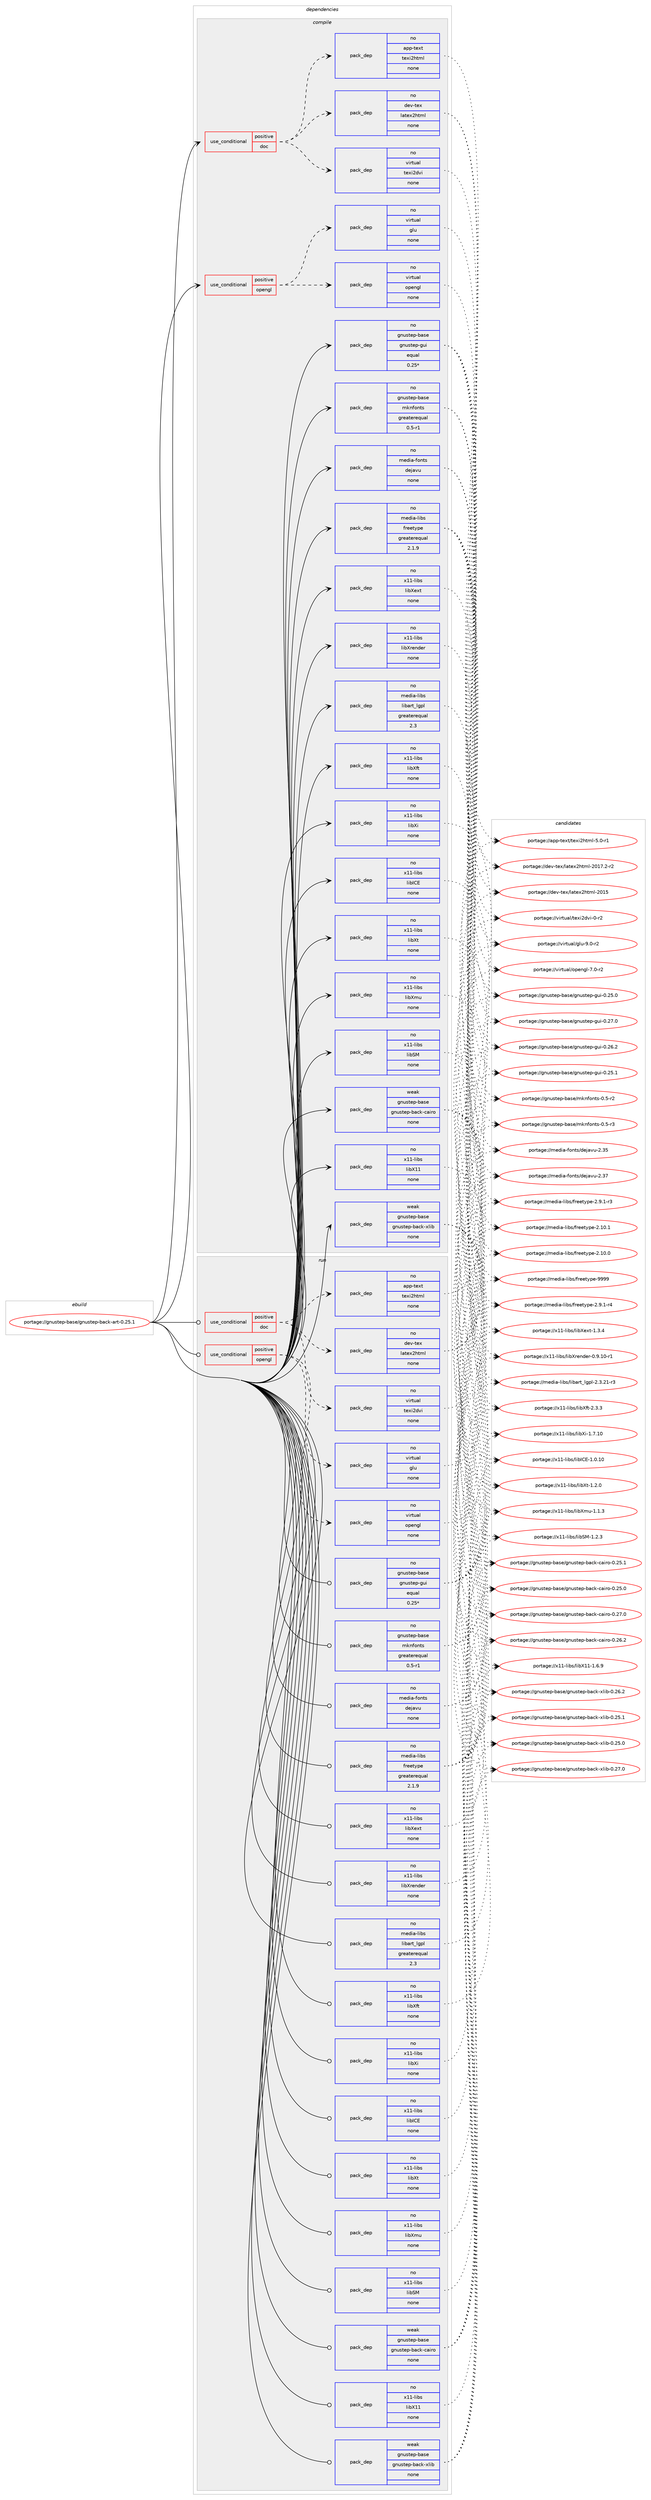 digraph prolog {

# *************
# Graph options
# *************

newrank=true;
concentrate=true;
compound=true;
graph [rankdir=LR,fontname=Helvetica,fontsize=10,ranksep=1.5];#, ranksep=2.5, nodesep=0.2];
edge  [arrowhead=vee];
node  [fontname=Helvetica,fontsize=10];

# **********
# The ebuild
# **********

subgraph cluster_leftcol {
color=gray;
label=<<i>ebuild</i>>;
id [label="portage://gnustep-base/gnustep-back-art-0.25.1", color=red, width=4, href="../gnustep-base/gnustep-back-art-0.25.1.svg"];
}

# ****************
# The dependencies
# ****************

subgraph cluster_midcol {
color=gray;
label=<<i>dependencies</i>>;
subgraph cluster_compile {
fillcolor="#eeeeee";
style=filled;
label=<<i>compile</i>>;
subgraph cond57434 {
dependency272883 [label=<<TABLE BORDER="0" CELLBORDER="1" CELLSPACING="0" CELLPADDING="4"><TR><TD ROWSPAN="3" CELLPADDING="10">use_conditional</TD></TR><TR><TD>positive</TD></TR><TR><TD>doc</TD></TR></TABLE>>, shape=none, color=red];
subgraph pack211158 {
dependency272884 [label=<<TABLE BORDER="0" CELLBORDER="1" CELLSPACING="0" CELLPADDING="4" WIDTH="220"><TR><TD ROWSPAN="6" CELLPADDING="30">pack_dep</TD></TR><TR><TD WIDTH="110">no</TD></TR><TR><TD>virtual</TD></TR><TR><TD>texi2dvi</TD></TR><TR><TD>none</TD></TR><TR><TD></TD></TR></TABLE>>, shape=none, color=blue];
}
dependency272883:e -> dependency272884:w [weight=20,style="dashed",arrowhead="vee"];
subgraph pack211159 {
dependency272885 [label=<<TABLE BORDER="0" CELLBORDER="1" CELLSPACING="0" CELLPADDING="4" WIDTH="220"><TR><TD ROWSPAN="6" CELLPADDING="30">pack_dep</TD></TR><TR><TD WIDTH="110">no</TD></TR><TR><TD>dev-tex</TD></TR><TR><TD>latex2html</TD></TR><TR><TD>none</TD></TR><TR><TD></TD></TR></TABLE>>, shape=none, color=blue];
}
dependency272883:e -> dependency272885:w [weight=20,style="dashed",arrowhead="vee"];
subgraph pack211160 {
dependency272886 [label=<<TABLE BORDER="0" CELLBORDER="1" CELLSPACING="0" CELLPADDING="4" WIDTH="220"><TR><TD ROWSPAN="6" CELLPADDING="30">pack_dep</TD></TR><TR><TD WIDTH="110">no</TD></TR><TR><TD>app-text</TD></TR><TR><TD>texi2html</TD></TR><TR><TD>none</TD></TR><TR><TD></TD></TR></TABLE>>, shape=none, color=blue];
}
dependency272883:e -> dependency272886:w [weight=20,style="dashed",arrowhead="vee"];
}
id:e -> dependency272883:w [weight=20,style="solid",arrowhead="vee"];
subgraph cond57435 {
dependency272887 [label=<<TABLE BORDER="0" CELLBORDER="1" CELLSPACING="0" CELLPADDING="4"><TR><TD ROWSPAN="3" CELLPADDING="10">use_conditional</TD></TR><TR><TD>positive</TD></TR><TR><TD>opengl</TD></TR></TABLE>>, shape=none, color=red];
subgraph pack211161 {
dependency272888 [label=<<TABLE BORDER="0" CELLBORDER="1" CELLSPACING="0" CELLPADDING="4" WIDTH="220"><TR><TD ROWSPAN="6" CELLPADDING="30">pack_dep</TD></TR><TR><TD WIDTH="110">no</TD></TR><TR><TD>virtual</TD></TR><TR><TD>opengl</TD></TR><TR><TD>none</TD></TR><TR><TD></TD></TR></TABLE>>, shape=none, color=blue];
}
dependency272887:e -> dependency272888:w [weight=20,style="dashed",arrowhead="vee"];
subgraph pack211162 {
dependency272889 [label=<<TABLE BORDER="0" CELLBORDER="1" CELLSPACING="0" CELLPADDING="4" WIDTH="220"><TR><TD ROWSPAN="6" CELLPADDING="30">pack_dep</TD></TR><TR><TD WIDTH="110">no</TD></TR><TR><TD>virtual</TD></TR><TR><TD>glu</TD></TR><TR><TD>none</TD></TR><TR><TD></TD></TR></TABLE>>, shape=none, color=blue];
}
dependency272887:e -> dependency272889:w [weight=20,style="dashed",arrowhead="vee"];
}
id:e -> dependency272887:w [weight=20,style="solid",arrowhead="vee"];
subgraph pack211163 {
dependency272890 [label=<<TABLE BORDER="0" CELLBORDER="1" CELLSPACING="0" CELLPADDING="4" WIDTH="220"><TR><TD ROWSPAN="6" CELLPADDING="30">pack_dep</TD></TR><TR><TD WIDTH="110">no</TD></TR><TR><TD>gnustep-base</TD></TR><TR><TD>gnustep-gui</TD></TR><TR><TD>equal</TD></TR><TR><TD>0.25*</TD></TR></TABLE>>, shape=none, color=blue];
}
id:e -> dependency272890:w [weight=20,style="solid",arrowhead="vee"];
subgraph pack211164 {
dependency272891 [label=<<TABLE BORDER="0" CELLBORDER="1" CELLSPACING="0" CELLPADDING="4" WIDTH="220"><TR><TD ROWSPAN="6" CELLPADDING="30">pack_dep</TD></TR><TR><TD WIDTH="110">no</TD></TR><TR><TD>gnustep-base</TD></TR><TR><TD>mknfonts</TD></TR><TR><TD>greaterequal</TD></TR><TR><TD>0.5-r1</TD></TR></TABLE>>, shape=none, color=blue];
}
id:e -> dependency272891:w [weight=20,style="solid",arrowhead="vee"];
subgraph pack211165 {
dependency272892 [label=<<TABLE BORDER="0" CELLBORDER="1" CELLSPACING="0" CELLPADDING="4" WIDTH="220"><TR><TD ROWSPAN="6" CELLPADDING="30">pack_dep</TD></TR><TR><TD WIDTH="110">no</TD></TR><TR><TD>media-fonts</TD></TR><TR><TD>dejavu</TD></TR><TR><TD>none</TD></TR><TR><TD></TD></TR></TABLE>>, shape=none, color=blue];
}
id:e -> dependency272892:w [weight=20,style="solid",arrowhead="vee"];
subgraph pack211166 {
dependency272893 [label=<<TABLE BORDER="0" CELLBORDER="1" CELLSPACING="0" CELLPADDING="4" WIDTH="220"><TR><TD ROWSPAN="6" CELLPADDING="30">pack_dep</TD></TR><TR><TD WIDTH="110">no</TD></TR><TR><TD>media-libs</TD></TR><TR><TD>freetype</TD></TR><TR><TD>greaterequal</TD></TR><TR><TD>2.1.9</TD></TR></TABLE>>, shape=none, color=blue];
}
id:e -> dependency272893:w [weight=20,style="solid",arrowhead="vee"];
subgraph pack211167 {
dependency272894 [label=<<TABLE BORDER="0" CELLBORDER="1" CELLSPACING="0" CELLPADDING="4" WIDTH="220"><TR><TD ROWSPAN="6" CELLPADDING="30">pack_dep</TD></TR><TR><TD WIDTH="110">no</TD></TR><TR><TD>media-libs</TD></TR><TR><TD>libart_lgpl</TD></TR><TR><TD>greaterequal</TD></TR><TR><TD>2.3</TD></TR></TABLE>>, shape=none, color=blue];
}
id:e -> dependency272894:w [weight=20,style="solid",arrowhead="vee"];
subgraph pack211168 {
dependency272895 [label=<<TABLE BORDER="0" CELLBORDER="1" CELLSPACING="0" CELLPADDING="4" WIDTH="220"><TR><TD ROWSPAN="6" CELLPADDING="30">pack_dep</TD></TR><TR><TD WIDTH="110">no</TD></TR><TR><TD>x11-libs</TD></TR><TR><TD>libICE</TD></TR><TR><TD>none</TD></TR><TR><TD></TD></TR></TABLE>>, shape=none, color=blue];
}
id:e -> dependency272895:w [weight=20,style="solid",arrowhead="vee"];
subgraph pack211169 {
dependency272896 [label=<<TABLE BORDER="0" CELLBORDER="1" CELLSPACING="0" CELLPADDING="4" WIDTH="220"><TR><TD ROWSPAN="6" CELLPADDING="30">pack_dep</TD></TR><TR><TD WIDTH="110">no</TD></TR><TR><TD>x11-libs</TD></TR><TR><TD>libSM</TD></TR><TR><TD>none</TD></TR><TR><TD></TD></TR></TABLE>>, shape=none, color=blue];
}
id:e -> dependency272896:w [weight=20,style="solid",arrowhead="vee"];
subgraph pack211170 {
dependency272897 [label=<<TABLE BORDER="0" CELLBORDER="1" CELLSPACING="0" CELLPADDING="4" WIDTH="220"><TR><TD ROWSPAN="6" CELLPADDING="30">pack_dep</TD></TR><TR><TD WIDTH="110">no</TD></TR><TR><TD>x11-libs</TD></TR><TR><TD>libX11</TD></TR><TR><TD>none</TD></TR><TR><TD></TD></TR></TABLE>>, shape=none, color=blue];
}
id:e -> dependency272897:w [weight=20,style="solid",arrowhead="vee"];
subgraph pack211171 {
dependency272898 [label=<<TABLE BORDER="0" CELLBORDER="1" CELLSPACING="0" CELLPADDING="4" WIDTH="220"><TR><TD ROWSPAN="6" CELLPADDING="30">pack_dep</TD></TR><TR><TD WIDTH="110">no</TD></TR><TR><TD>x11-libs</TD></TR><TR><TD>libXext</TD></TR><TR><TD>none</TD></TR><TR><TD></TD></TR></TABLE>>, shape=none, color=blue];
}
id:e -> dependency272898:w [weight=20,style="solid",arrowhead="vee"];
subgraph pack211172 {
dependency272899 [label=<<TABLE BORDER="0" CELLBORDER="1" CELLSPACING="0" CELLPADDING="4" WIDTH="220"><TR><TD ROWSPAN="6" CELLPADDING="30">pack_dep</TD></TR><TR><TD WIDTH="110">no</TD></TR><TR><TD>x11-libs</TD></TR><TR><TD>libXft</TD></TR><TR><TD>none</TD></TR><TR><TD></TD></TR></TABLE>>, shape=none, color=blue];
}
id:e -> dependency272899:w [weight=20,style="solid",arrowhead="vee"];
subgraph pack211173 {
dependency272900 [label=<<TABLE BORDER="0" CELLBORDER="1" CELLSPACING="0" CELLPADDING="4" WIDTH="220"><TR><TD ROWSPAN="6" CELLPADDING="30">pack_dep</TD></TR><TR><TD WIDTH="110">no</TD></TR><TR><TD>x11-libs</TD></TR><TR><TD>libXi</TD></TR><TR><TD>none</TD></TR><TR><TD></TD></TR></TABLE>>, shape=none, color=blue];
}
id:e -> dependency272900:w [weight=20,style="solid",arrowhead="vee"];
subgraph pack211174 {
dependency272901 [label=<<TABLE BORDER="0" CELLBORDER="1" CELLSPACING="0" CELLPADDING="4" WIDTH="220"><TR><TD ROWSPAN="6" CELLPADDING="30">pack_dep</TD></TR><TR><TD WIDTH="110">no</TD></TR><TR><TD>x11-libs</TD></TR><TR><TD>libXmu</TD></TR><TR><TD>none</TD></TR><TR><TD></TD></TR></TABLE>>, shape=none, color=blue];
}
id:e -> dependency272901:w [weight=20,style="solid",arrowhead="vee"];
subgraph pack211175 {
dependency272902 [label=<<TABLE BORDER="0" CELLBORDER="1" CELLSPACING="0" CELLPADDING="4" WIDTH="220"><TR><TD ROWSPAN="6" CELLPADDING="30">pack_dep</TD></TR><TR><TD WIDTH="110">no</TD></TR><TR><TD>x11-libs</TD></TR><TR><TD>libXrender</TD></TR><TR><TD>none</TD></TR><TR><TD></TD></TR></TABLE>>, shape=none, color=blue];
}
id:e -> dependency272902:w [weight=20,style="solid",arrowhead="vee"];
subgraph pack211176 {
dependency272903 [label=<<TABLE BORDER="0" CELLBORDER="1" CELLSPACING="0" CELLPADDING="4" WIDTH="220"><TR><TD ROWSPAN="6" CELLPADDING="30">pack_dep</TD></TR><TR><TD WIDTH="110">no</TD></TR><TR><TD>x11-libs</TD></TR><TR><TD>libXt</TD></TR><TR><TD>none</TD></TR><TR><TD></TD></TR></TABLE>>, shape=none, color=blue];
}
id:e -> dependency272903:w [weight=20,style="solid",arrowhead="vee"];
subgraph pack211177 {
dependency272904 [label=<<TABLE BORDER="0" CELLBORDER="1" CELLSPACING="0" CELLPADDING="4" WIDTH="220"><TR><TD ROWSPAN="6" CELLPADDING="30">pack_dep</TD></TR><TR><TD WIDTH="110">weak</TD></TR><TR><TD>gnustep-base</TD></TR><TR><TD>gnustep-back-cairo</TD></TR><TR><TD>none</TD></TR><TR><TD></TD></TR></TABLE>>, shape=none, color=blue];
}
id:e -> dependency272904:w [weight=20,style="solid",arrowhead="vee"];
subgraph pack211178 {
dependency272905 [label=<<TABLE BORDER="0" CELLBORDER="1" CELLSPACING="0" CELLPADDING="4" WIDTH="220"><TR><TD ROWSPAN="6" CELLPADDING="30">pack_dep</TD></TR><TR><TD WIDTH="110">weak</TD></TR><TR><TD>gnustep-base</TD></TR><TR><TD>gnustep-back-xlib</TD></TR><TR><TD>none</TD></TR><TR><TD></TD></TR></TABLE>>, shape=none, color=blue];
}
id:e -> dependency272905:w [weight=20,style="solid",arrowhead="vee"];
}
subgraph cluster_compileandrun {
fillcolor="#eeeeee";
style=filled;
label=<<i>compile and run</i>>;
}
subgraph cluster_run {
fillcolor="#eeeeee";
style=filled;
label=<<i>run</i>>;
subgraph cond57436 {
dependency272906 [label=<<TABLE BORDER="0" CELLBORDER="1" CELLSPACING="0" CELLPADDING="4"><TR><TD ROWSPAN="3" CELLPADDING="10">use_conditional</TD></TR><TR><TD>positive</TD></TR><TR><TD>doc</TD></TR></TABLE>>, shape=none, color=red];
subgraph pack211179 {
dependency272907 [label=<<TABLE BORDER="0" CELLBORDER="1" CELLSPACING="0" CELLPADDING="4" WIDTH="220"><TR><TD ROWSPAN="6" CELLPADDING="30">pack_dep</TD></TR><TR><TD WIDTH="110">no</TD></TR><TR><TD>virtual</TD></TR><TR><TD>texi2dvi</TD></TR><TR><TD>none</TD></TR><TR><TD></TD></TR></TABLE>>, shape=none, color=blue];
}
dependency272906:e -> dependency272907:w [weight=20,style="dashed",arrowhead="vee"];
subgraph pack211180 {
dependency272908 [label=<<TABLE BORDER="0" CELLBORDER="1" CELLSPACING="0" CELLPADDING="4" WIDTH="220"><TR><TD ROWSPAN="6" CELLPADDING="30">pack_dep</TD></TR><TR><TD WIDTH="110">no</TD></TR><TR><TD>dev-tex</TD></TR><TR><TD>latex2html</TD></TR><TR><TD>none</TD></TR><TR><TD></TD></TR></TABLE>>, shape=none, color=blue];
}
dependency272906:e -> dependency272908:w [weight=20,style="dashed",arrowhead="vee"];
subgraph pack211181 {
dependency272909 [label=<<TABLE BORDER="0" CELLBORDER="1" CELLSPACING="0" CELLPADDING="4" WIDTH="220"><TR><TD ROWSPAN="6" CELLPADDING="30">pack_dep</TD></TR><TR><TD WIDTH="110">no</TD></TR><TR><TD>app-text</TD></TR><TR><TD>texi2html</TD></TR><TR><TD>none</TD></TR><TR><TD></TD></TR></TABLE>>, shape=none, color=blue];
}
dependency272906:e -> dependency272909:w [weight=20,style="dashed",arrowhead="vee"];
}
id:e -> dependency272906:w [weight=20,style="solid",arrowhead="odot"];
subgraph cond57437 {
dependency272910 [label=<<TABLE BORDER="0" CELLBORDER="1" CELLSPACING="0" CELLPADDING="4"><TR><TD ROWSPAN="3" CELLPADDING="10">use_conditional</TD></TR><TR><TD>positive</TD></TR><TR><TD>opengl</TD></TR></TABLE>>, shape=none, color=red];
subgraph pack211182 {
dependency272911 [label=<<TABLE BORDER="0" CELLBORDER="1" CELLSPACING="0" CELLPADDING="4" WIDTH="220"><TR><TD ROWSPAN="6" CELLPADDING="30">pack_dep</TD></TR><TR><TD WIDTH="110">no</TD></TR><TR><TD>virtual</TD></TR><TR><TD>opengl</TD></TR><TR><TD>none</TD></TR><TR><TD></TD></TR></TABLE>>, shape=none, color=blue];
}
dependency272910:e -> dependency272911:w [weight=20,style="dashed",arrowhead="vee"];
subgraph pack211183 {
dependency272912 [label=<<TABLE BORDER="0" CELLBORDER="1" CELLSPACING="0" CELLPADDING="4" WIDTH="220"><TR><TD ROWSPAN="6" CELLPADDING="30">pack_dep</TD></TR><TR><TD WIDTH="110">no</TD></TR><TR><TD>virtual</TD></TR><TR><TD>glu</TD></TR><TR><TD>none</TD></TR><TR><TD></TD></TR></TABLE>>, shape=none, color=blue];
}
dependency272910:e -> dependency272912:w [weight=20,style="dashed",arrowhead="vee"];
}
id:e -> dependency272910:w [weight=20,style="solid",arrowhead="odot"];
subgraph pack211184 {
dependency272913 [label=<<TABLE BORDER="0" CELLBORDER="1" CELLSPACING="0" CELLPADDING="4" WIDTH="220"><TR><TD ROWSPAN="6" CELLPADDING="30">pack_dep</TD></TR><TR><TD WIDTH="110">no</TD></TR><TR><TD>gnustep-base</TD></TR><TR><TD>gnustep-gui</TD></TR><TR><TD>equal</TD></TR><TR><TD>0.25*</TD></TR></TABLE>>, shape=none, color=blue];
}
id:e -> dependency272913:w [weight=20,style="solid",arrowhead="odot"];
subgraph pack211185 {
dependency272914 [label=<<TABLE BORDER="0" CELLBORDER="1" CELLSPACING="0" CELLPADDING="4" WIDTH="220"><TR><TD ROWSPAN="6" CELLPADDING="30">pack_dep</TD></TR><TR><TD WIDTH="110">no</TD></TR><TR><TD>gnustep-base</TD></TR><TR><TD>mknfonts</TD></TR><TR><TD>greaterequal</TD></TR><TR><TD>0.5-r1</TD></TR></TABLE>>, shape=none, color=blue];
}
id:e -> dependency272914:w [weight=20,style="solid",arrowhead="odot"];
subgraph pack211186 {
dependency272915 [label=<<TABLE BORDER="0" CELLBORDER="1" CELLSPACING="0" CELLPADDING="4" WIDTH="220"><TR><TD ROWSPAN="6" CELLPADDING="30">pack_dep</TD></TR><TR><TD WIDTH="110">no</TD></TR><TR><TD>media-fonts</TD></TR><TR><TD>dejavu</TD></TR><TR><TD>none</TD></TR><TR><TD></TD></TR></TABLE>>, shape=none, color=blue];
}
id:e -> dependency272915:w [weight=20,style="solid",arrowhead="odot"];
subgraph pack211187 {
dependency272916 [label=<<TABLE BORDER="0" CELLBORDER="1" CELLSPACING="0" CELLPADDING="4" WIDTH="220"><TR><TD ROWSPAN="6" CELLPADDING="30">pack_dep</TD></TR><TR><TD WIDTH="110">no</TD></TR><TR><TD>media-libs</TD></TR><TR><TD>freetype</TD></TR><TR><TD>greaterequal</TD></TR><TR><TD>2.1.9</TD></TR></TABLE>>, shape=none, color=blue];
}
id:e -> dependency272916:w [weight=20,style="solid",arrowhead="odot"];
subgraph pack211188 {
dependency272917 [label=<<TABLE BORDER="0" CELLBORDER="1" CELLSPACING="0" CELLPADDING="4" WIDTH="220"><TR><TD ROWSPAN="6" CELLPADDING="30">pack_dep</TD></TR><TR><TD WIDTH="110">no</TD></TR><TR><TD>media-libs</TD></TR><TR><TD>libart_lgpl</TD></TR><TR><TD>greaterequal</TD></TR><TR><TD>2.3</TD></TR></TABLE>>, shape=none, color=blue];
}
id:e -> dependency272917:w [weight=20,style="solid",arrowhead="odot"];
subgraph pack211189 {
dependency272918 [label=<<TABLE BORDER="0" CELLBORDER="1" CELLSPACING="0" CELLPADDING="4" WIDTH="220"><TR><TD ROWSPAN="6" CELLPADDING="30">pack_dep</TD></TR><TR><TD WIDTH="110">no</TD></TR><TR><TD>x11-libs</TD></TR><TR><TD>libICE</TD></TR><TR><TD>none</TD></TR><TR><TD></TD></TR></TABLE>>, shape=none, color=blue];
}
id:e -> dependency272918:w [weight=20,style="solid",arrowhead="odot"];
subgraph pack211190 {
dependency272919 [label=<<TABLE BORDER="0" CELLBORDER="1" CELLSPACING="0" CELLPADDING="4" WIDTH="220"><TR><TD ROWSPAN="6" CELLPADDING="30">pack_dep</TD></TR><TR><TD WIDTH="110">no</TD></TR><TR><TD>x11-libs</TD></TR><TR><TD>libSM</TD></TR><TR><TD>none</TD></TR><TR><TD></TD></TR></TABLE>>, shape=none, color=blue];
}
id:e -> dependency272919:w [weight=20,style="solid",arrowhead="odot"];
subgraph pack211191 {
dependency272920 [label=<<TABLE BORDER="0" CELLBORDER="1" CELLSPACING="0" CELLPADDING="4" WIDTH="220"><TR><TD ROWSPAN="6" CELLPADDING="30">pack_dep</TD></TR><TR><TD WIDTH="110">no</TD></TR><TR><TD>x11-libs</TD></TR><TR><TD>libX11</TD></TR><TR><TD>none</TD></TR><TR><TD></TD></TR></TABLE>>, shape=none, color=blue];
}
id:e -> dependency272920:w [weight=20,style="solid",arrowhead="odot"];
subgraph pack211192 {
dependency272921 [label=<<TABLE BORDER="0" CELLBORDER="1" CELLSPACING="0" CELLPADDING="4" WIDTH="220"><TR><TD ROWSPAN="6" CELLPADDING="30">pack_dep</TD></TR><TR><TD WIDTH="110">no</TD></TR><TR><TD>x11-libs</TD></TR><TR><TD>libXext</TD></TR><TR><TD>none</TD></TR><TR><TD></TD></TR></TABLE>>, shape=none, color=blue];
}
id:e -> dependency272921:w [weight=20,style="solid",arrowhead="odot"];
subgraph pack211193 {
dependency272922 [label=<<TABLE BORDER="0" CELLBORDER="1" CELLSPACING="0" CELLPADDING="4" WIDTH="220"><TR><TD ROWSPAN="6" CELLPADDING="30">pack_dep</TD></TR><TR><TD WIDTH="110">no</TD></TR><TR><TD>x11-libs</TD></TR><TR><TD>libXft</TD></TR><TR><TD>none</TD></TR><TR><TD></TD></TR></TABLE>>, shape=none, color=blue];
}
id:e -> dependency272922:w [weight=20,style="solid",arrowhead="odot"];
subgraph pack211194 {
dependency272923 [label=<<TABLE BORDER="0" CELLBORDER="1" CELLSPACING="0" CELLPADDING="4" WIDTH="220"><TR><TD ROWSPAN="6" CELLPADDING="30">pack_dep</TD></TR><TR><TD WIDTH="110">no</TD></TR><TR><TD>x11-libs</TD></TR><TR><TD>libXi</TD></TR><TR><TD>none</TD></TR><TR><TD></TD></TR></TABLE>>, shape=none, color=blue];
}
id:e -> dependency272923:w [weight=20,style="solid",arrowhead="odot"];
subgraph pack211195 {
dependency272924 [label=<<TABLE BORDER="0" CELLBORDER="1" CELLSPACING="0" CELLPADDING="4" WIDTH="220"><TR><TD ROWSPAN="6" CELLPADDING="30">pack_dep</TD></TR><TR><TD WIDTH="110">no</TD></TR><TR><TD>x11-libs</TD></TR><TR><TD>libXmu</TD></TR><TR><TD>none</TD></TR><TR><TD></TD></TR></TABLE>>, shape=none, color=blue];
}
id:e -> dependency272924:w [weight=20,style="solid",arrowhead="odot"];
subgraph pack211196 {
dependency272925 [label=<<TABLE BORDER="0" CELLBORDER="1" CELLSPACING="0" CELLPADDING="4" WIDTH="220"><TR><TD ROWSPAN="6" CELLPADDING="30">pack_dep</TD></TR><TR><TD WIDTH="110">no</TD></TR><TR><TD>x11-libs</TD></TR><TR><TD>libXrender</TD></TR><TR><TD>none</TD></TR><TR><TD></TD></TR></TABLE>>, shape=none, color=blue];
}
id:e -> dependency272925:w [weight=20,style="solid",arrowhead="odot"];
subgraph pack211197 {
dependency272926 [label=<<TABLE BORDER="0" CELLBORDER="1" CELLSPACING="0" CELLPADDING="4" WIDTH="220"><TR><TD ROWSPAN="6" CELLPADDING="30">pack_dep</TD></TR><TR><TD WIDTH="110">no</TD></TR><TR><TD>x11-libs</TD></TR><TR><TD>libXt</TD></TR><TR><TD>none</TD></TR><TR><TD></TD></TR></TABLE>>, shape=none, color=blue];
}
id:e -> dependency272926:w [weight=20,style="solid",arrowhead="odot"];
subgraph pack211198 {
dependency272927 [label=<<TABLE BORDER="0" CELLBORDER="1" CELLSPACING="0" CELLPADDING="4" WIDTH="220"><TR><TD ROWSPAN="6" CELLPADDING="30">pack_dep</TD></TR><TR><TD WIDTH="110">weak</TD></TR><TR><TD>gnustep-base</TD></TR><TR><TD>gnustep-back-cairo</TD></TR><TR><TD>none</TD></TR><TR><TD></TD></TR></TABLE>>, shape=none, color=blue];
}
id:e -> dependency272927:w [weight=20,style="solid",arrowhead="odot"];
subgraph pack211199 {
dependency272928 [label=<<TABLE BORDER="0" CELLBORDER="1" CELLSPACING="0" CELLPADDING="4" WIDTH="220"><TR><TD ROWSPAN="6" CELLPADDING="30">pack_dep</TD></TR><TR><TD WIDTH="110">weak</TD></TR><TR><TD>gnustep-base</TD></TR><TR><TD>gnustep-back-xlib</TD></TR><TR><TD>none</TD></TR><TR><TD></TD></TR></TABLE>>, shape=none, color=blue];
}
id:e -> dependency272928:w [weight=20,style="solid",arrowhead="odot"];
}
}

# **************
# The candidates
# **************

subgraph cluster_choices {
rank=same;
color=gray;
label=<<i>candidates</i>>;

subgraph choice211158 {
color=black;
nodesep=1;
choice11810511411611797108471161011201055010011810545484511450 [label="portage://virtual/texi2dvi-0-r2", color=red, width=4,href="../virtual/texi2dvi-0-r2.svg"];
dependency272884:e -> choice11810511411611797108471161011201055010011810545484511450:w [style=dotted,weight="100"];
}
subgraph choice211159 {
color=black;
nodesep=1;
choice10010111845116101120471089711610112050104116109108455048495546504511450 [label="portage://dev-tex/latex2html-2017.2-r2", color=red, width=4,href="../dev-tex/latex2html-2017.2-r2.svg"];
choice100101118451161011204710897116101120501041161091084550484953 [label="portage://dev-tex/latex2html-2015", color=red, width=4,href="../dev-tex/latex2html-2015.svg"];
dependency272885:e -> choice10010111845116101120471089711610112050104116109108455048495546504511450:w [style=dotted,weight="100"];
dependency272885:e -> choice100101118451161011204710897116101120501041161091084550484953:w [style=dotted,weight="100"];
}
subgraph choice211160 {
color=black;
nodesep=1;
choice97112112451161011201164711610112010550104116109108455346484511449 [label="portage://app-text/texi2html-5.0-r1", color=red, width=4,href="../app-text/texi2html-5.0-r1.svg"];
dependency272886:e -> choice97112112451161011201164711610112010550104116109108455346484511449:w [style=dotted,weight="100"];
}
subgraph choice211161 {
color=black;
nodesep=1;
choice1181051141161179710847111112101110103108455546484511450 [label="portage://virtual/opengl-7.0-r2", color=red, width=4,href="../virtual/opengl-7.0-r2.svg"];
dependency272888:e -> choice1181051141161179710847111112101110103108455546484511450:w [style=dotted,weight="100"];
}
subgraph choice211162 {
color=black;
nodesep=1;
choice1181051141161179710847103108117455746484511450 [label="portage://virtual/glu-9.0-r2", color=red, width=4,href="../virtual/glu-9.0-r2.svg"];
dependency272889:e -> choice1181051141161179710847103108117455746484511450:w [style=dotted,weight="100"];
}
subgraph choice211163 {
color=black;
nodesep=1;
choice103110117115116101112459897115101471031101171151161011124510311710545484650554648 [label="portage://gnustep-base/gnustep-gui-0.27.0", color=red, width=4,href="../gnustep-base/gnustep-gui-0.27.0.svg"];
choice103110117115116101112459897115101471031101171151161011124510311710545484650544650 [label="portage://gnustep-base/gnustep-gui-0.26.2", color=red, width=4,href="../gnustep-base/gnustep-gui-0.26.2.svg"];
choice103110117115116101112459897115101471031101171151161011124510311710545484650534649 [label="portage://gnustep-base/gnustep-gui-0.25.1", color=red, width=4,href="../gnustep-base/gnustep-gui-0.25.1.svg"];
choice103110117115116101112459897115101471031101171151161011124510311710545484650534648 [label="portage://gnustep-base/gnustep-gui-0.25.0", color=red, width=4,href="../gnustep-base/gnustep-gui-0.25.0.svg"];
dependency272890:e -> choice103110117115116101112459897115101471031101171151161011124510311710545484650554648:w [style=dotted,weight="100"];
dependency272890:e -> choice103110117115116101112459897115101471031101171151161011124510311710545484650544650:w [style=dotted,weight="100"];
dependency272890:e -> choice103110117115116101112459897115101471031101171151161011124510311710545484650534649:w [style=dotted,weight="100"];
dependency272890:e -> choice103110117115116101112459897115101471031101171151161011124510311710545484650534648:w [style=dotted,weight="100"];
}
subgraph choice211164 {
color=black;
nodesep=1;
choice10311011711511610111245989711510147109107110102111110116115454846534511451 [label="portage://gnustep-base/mknfonts-0.5-r3", color=red, width=4,href="../gnustep-base/mknfonts-0.5-r3.svg"];
choice10311011711511610111245989711510147109107110102111110116115454846534511450 [label="portage://gnustep-base/mknfonts-0.5-r2", color=red, width=4,href="../gnustep-base/mknfonts-0.5-r2.svg"];
dependency272891:e -> choice10311011711511610111245989711510147109107110102111110116115454846534511451:w [style=dotted,weight="100"];
dependency272891:e -> choice10311011711511610111245989711510147109107110102111110116115454846534511450:w [style=dotted,weight="100"];
}
subgraph choice211165 {
color=black;
nodesep=1;
choice109101100105974510211111011611547100101106971181174550465155 [label="portage://media-fonts/dejavu-2.37", color=red, width=4,href="../media-fonts/dejavu-2.37.svg"];
choice109101100105974510211111011611547100101106971181174550465153 [label="portage://media-fonts/dejavu-2.35", color=red, width=4,href="../media-fonts/dejavu-2.35.svg"];
dependency272892:e -> choice109101100105974510211111011611547100101106971181174550465155:w [style=dotted,weight="100"];
dependency272892:e -> choice109101100105974510211111011611547100101106971181174550465153:w [style=dotted,weight="100"];
}
subgraph choice211166 {
color=black;
nodesep=1;
choice109101100105974510810598115471021141011011161211121014557575757 [label="portage://media-libs/freetype-9999", color=red, width=4,href="../media-libs/freetype-9999.svg"];
choice109101100105974510810598115471021141011011161211121014550465746494511452 [label="portage://media-libs/freetype-2.9.1-r4", color=red, width=4,href="../media-libs/freetype-2.9.1-r4.svg"];
choice109101100105974510810598115471021141011011161211121014550465746494511451 [label="portage://media-libs/freetype-2.9.1-r3", color=red, width=4,href="../media-libs/freetype-2.9.1-r3.svg"];
choice1091011001059745108105981154710211410110111612111210145504649484649 [label="portage://media-libs/freetype-2.10.1", color=red, width=4,href="../media-libs/freetype-2.10.1.svg"];
choice1091011001059745108105981154710211410110111612111210145504649484648 [label="portage://media-libs/freetype-2.10.0", color=red, width=4,href="../media-libs/freetype-2.10.0.svg"];
dependency272893:e -> choice109101100105974510810598115471021141011011161211121014557575757:w [style=dotted,weight="100"];
dependency272893:e -> choice109101100105974510810598115471021141011011161211121014550465746494511452:w [style=dotted,weight="100"];
dependency272893:e -> choice109101100105974510810598115471021141011011161211121014550465746494511451:w [style=dotted,weight="100"];
dependency272893:e -> choice1091011001059745108105981154710211410110111612111210145504649484649:w [style=dotted,weight="100"];
dependency272893:e -> choice1091011001059745108105981154710211410110111612111210145504649484648:w [style=dotted,weight="100"];
}
subgraph choice211167 {
color=black;
nodesep=1;
choice10910110010597451081059811547108105989711411695108103112108455046514650494511451 [label="portage://media-libs/libart_lgpl-2.3.21-r3", color=red, width=4,href="../media-libs/libart_lgpl-2.3.21-r3.svg"];
dependency272894:e -> choice10910110010597451081059811547108105989711411695108103112108455046514650494511451:w [style=dotted,weight="100"];
}
subgraph choice211168 {
color=black;
nodesep=1;
choice12049494510810598115471081059873676945494648464948 [label="portage://x11-libs/libICE-1.0.10", color=red, width=4,href="../x11-libs/libICE-1.0.10.svg"];
dependency272895:e -> choice12049494510810598115471081059873676945494648464948:w [style=dotted,weight="100"];
}
subgraph choice211169 {
color=black;
nodesep=1;
choice1204949451081059811547108105988377454946504651 [label="portage://x11-libs/libSM-1.2.3", color=red, width=4,href="../x11-libs/libSM-1.2.3.svg"];
dependency272896:e -> choice1204949451081059811547108105988377454946504651:w [style=dotted,weight="100"];
}
subgraph choice211170 {
color=black;
nodesep=1;
choice120494945108105981154710810598884949454946544657 [label="portage://x11-libs/libX11-1.6.9", color=red, width=4,href="../x11-libs/libX11-1.6.9.svg"];
dependency272897:e -> choice120494945108105981154710810598884949454946544657:w [style=dotted,weight="100"];
}
subgraph choice211171 {
color=black;
nodesep=1;
choice12049494510810598115471081059888101120116454946514652 [label="portage://x11-libs/libXext-1.3.4", color=red, width=4,href="../x11-libs/libXext-1.3.4.svg"];
dependency272898:e -> choice12049494510810598115471081059888101120116454946514652:w [style=dotted,weight="100"];
}
subgraph choice211172 {
color=black;
nodesep=1;
choice12049494510810598115471081059888102116455046514651 [label="portage://x11-libs/libXft-2.3.3", color=red, width=4,href="../x11-libs/libXft-2.3.3.svg"];
dependency272899:e -> choice12049494510810598115471081059888102116455046514651:w [style=dotted,weight="100"];
}
subgraph choice211173 {
color=black;
nodesep=1;
choice1204949451081059811547108105988810545494655464948 [label="portage://x11-libs/libXi-1.7.10", color=red, width=4,href="../x11-libs/libXi-1.7.10.svg"];
dependency272900:e -> choice1204949451081059811547108105988810545494655464948:w [style=dotted,weight="100"];
}
subgraph choice211174 {
color=black;
nodesep=1;
choice12049494510810598115471081059888109117454946494651 [label="portage://x11-libs/libXmu-1.1.3", color=red, width=4,href="../x11-libs/libXmu-1.1.3.svg"];
dependency272901:e -> choice12049494510810598115471081059888109117454946494651:w [style=dotted,weight="100"];
}
subgraph choice211175 {
color=black;
nodesep=1;
choice12049494510810598115471081059888114101110100101114454846574649484511449 [label="portage://x11-libs/libXrender-0.9.10-r1", color=red, width=4,href="../x11-libs/libXrender-0.9.10-r1.svg"];
dependency272902:e -> choice12049494510810598115471081059888114101110100101114454846574649484511449:w [style=dotted,weight="100"];
}
subgraph choice211176 {
color=black;
nodesep=1;
choice12049494510810598115471081059888116454946504648 [label="portage://x11-libs/libXt-1.2.0", color=red, width=4,href="../x11-libs/libXt-1.2.0.svg"];
dependency272903:e -> choice12049494510810598115471081059888116454946504648:w [style=dotted,weight="100"];
}
subgraph choice211177 {
color=black;
nodesep=1;
choice103110117115116101112459897115101471031101171151161011124598979910745999710511411145484650554648 [label="portage://gnustep-base/gnustep-back-cairo-0.27.0", color=red, width=4,href="../gnustep-base/gnustep-back-cairo-0.27.0.svg"];
choice103110117115116101112459897115101471031101171151161011124598979910745999710511411145484650544650 [label="portage://gnustep-base/gnustep-back-cairo-0.26.2", color=red, width=4,href="../gnustep-base/gnustep-back-cairo-0.26.2.svg"];
choice103110117115116101112459897115101471031101171151161011124598979910745999710511411145484650534649 [label="portage://gnustep-base/gnustep-back-cairo-0.25.1", color=red, width=4,href="../gnustep-base/gnustep-back-cairo-0.25.1.svg"];
choice103110117115116101112459897115101471031101171151161011124598979910745999710511411145484650534648 [label="portage://gnustep-base/gnustep-back-cairo-0.25.0", color=red, width=4,href="../gnustep-base/gnustep-back-cairo-0.25.0.svg"];
dependency272904:e -> choice103110117115116101112459897115101471031101171151161011124598979910745999710511411145484650554648:w [style=dotted,weight="100"];
dependency272904:e -> choice103110117115116101112459897115101471031101171151161011124598979910745999710511411145484650544650:w [style=dotted,weight="100"];
dependency272904:e -> choice103110117115116101112459897115101471031101171151161011124598979910745999710511411145484650534649:w [style=dotted,weight="100"];
dependency272904:e -> choice103110117115116101112459897115101471031101171151161011124598979910745999710511411145484650534648:w [style=dotted,weight="100"];
}
subgraph choice211178 {
color=black;
nodesep=1;
choice1031101171151161011124598971151014710311011711511610111245989799107451201081059845484650554648 [label="portage://gnustep-base/gnustep-back-xlib-0.27.0", color=red, width=4,href="../gnustep-base/gnustep-back-xlib-0.27.0.svg"];
choice1031101171151161011124598971151014710311011711511610111245989799107451201081059845484650544650 [label="portage://gnustep-base/gnustep-back-xlib-0.26.2", color=red, width=4,href="../gnustep-base/gnustep-back-xlib-0.26.2.svg"];
choice1031101171151161011124598971151014710311011711511610111245989799107451201081059845484650534649 [label="portage://gnustep-base/gnustep-back-xlib-0.25.1", color=red, width=4,href="../gnustep-base/gnustep-back-xlib-0.25.1.svg"];
choice1031101171151161011124598971151014710311011711511610111245989799107451201081059845484650534648 [label="portage://gnustep-base/gnustep-back-xlib-0.25.0", color=red, width=4,href="../gnustep-base/gnustep-back-xlib-0.25.0.svg"];
dependency272905:e -> choice1031101171151161011124598971151014710311011711511610111245989799107451201081059845484650554648:w [style=dotted,weight="100"];
dependency272905:e -> choice1031101171151161011124598971151014710311011711511610111245989799107451201081059845484650544650:w [style=dotted,weight="100"];
dependency272905:e -> choice1031101171151161011124598971151014710311011711511610111245989799107451201081059845484650534649:w [style=dotted,weight="100"];
dependency272905:e -> choice1031101171151161011124598971151014710311011711511610111245989799107451201081059845484650534648:w [style=dotted,weight="100"];
}
subgraph choice211179 {
color=black;
nodesep=1;
choice11810511411611797108471161011201055010011810545484511450 [label="portage://virtual/texi2dvi-0-r2", color=red, width=4,href="../virtual/texi2dvi-0-r2.svg"];
dependency272907:e -> choice11810511411611797108471161011201055010011810545484511450:w [style=dotted,weight="100"];
}
subgraph choice211180 {
color=black;
nodesep=1;
choice10010111845116101120471089711610112050104116109108455048495546504511450 [label="portage://dev-tex/latex2html-2017.2-r2", color=red, width=4,href="../dev-tex/latex2html-2017.2-r2.svg"];
choice100101118451161011204710897116101120501041161091084550484953 [label="portage://dev-tex/latex2html-2015", color=red, width=4,href="../dev-tex/latex2html-2015.svg"];
dependency272908:e -> choice10010111845116101120471089711610112050104116109108455048495546504511450:w [style=dotted,weight="100"];
dependency272908:e -> choice100101118451161011204710897116101120501041161091084550484953:w [style=dotted,weight="100"];
}
subgraph choice211181 {
color=black;
nodesep=1;
choice97112112451161011201164711610112010550104116109108455346484511449 [label="portage://app-text/texi2html-5.0-r1", color=red, width=4,href="../app-text/texi2html-5.0-r1.svg"];
dependency272909:e -> choice97112112451161011201164711610112010550104116109108455346484511449:w [style=dotted,weight="100"];
}
subgraph choice211182 {
color=black;
nodesep=1;
choice1181051141161179710847111112101110103108455546484511450 [label="portage://virtual/opengl-7.0-r2", color=red, width=4,href="../virtual/opengl-7.0-r2.svg"];
dependency272911:e -> choice1181051141161179710847111112101110103108455546484511450:w [style=dotted,weight="100"];
}
subgraph choice211183 {
color=black;
nodesep=1;
choice1181051141161179710847103108117455746484511450 [label="portage://virtual/glu-9.0-r2", color=red, width=4,href="../virtual/glu-9.0-r2.svg"];
dependency272912:e -> choice1181051141161179710847103108117455746484511450:w [style=dotted,weight="100"];
}
subgraph choice211184 {
color=black;
nodesep=1;
choice103110117115116101112459897115101471031101171151161011124510311710545484650554648 [label="portage://gnustep-base/gnustep-gui-0.27.0", color=red, width=4,href="../gnustep-base/gnustep-gui-0.27.0.svg"];
choice103110117115116101112459897115101471031101171151161011124510311710545484650544650 [label="portage://gnustep-base/gnustep-gui-0.26.2", color=red, width=4,href="../gnustep-base/gnustep-gui-0.26.2.svg"];
choice103110117115116101112459897115101471031101171151161011124510311710545484650534649 [label="portage://gnustep-base/gnustep-gui-0.25.1", color=red, width=4,href="../gnustep-base/gnustep-gui-0.25.1.svg"];
choice103110117115116101112459897115101471031101171151161011124510311710545484650534648 [label="portage://gnustep-base/gnustep-gui-0.25.0", color=red, width=4,href="../gnustep-base/gnustep-gui-0.25.0.svg"];
dependency272913:e -> choice103110117115116101112459897115101471031101171151161011124510311710545484650554648:w [style=dotted,weight="100"];
dependency272913:e -> choice103110117115116101112459897115101471031101171151161011124510311710545484650544650:w [style=dotted,weight="100"];
dependency272913:e -> choice103110117115116101112459897115101471031101171151161011124510311710545484650534649:w [style=dotted,weight="100"];
dependency272913:e -> choice103110117115116101112459897115101471031101171151161011124510311710545484650534648:w [style=dotted,weight="100"];
}
subgraph choice211185 {
color=black;
nodesep=1;
choice10311011711511610111245989711510147109107110102111110116115454846534511451 [label="portage://gnustep-base/mknfonts-0.5-r3", color=red, width=4,href="../gnustep-base/mknfonts-0.5-r3.svg"];
choice10311011711511610111245989711510147109107110102111110116115454846534511450 [label="portage://gnustep-base/mknfonts-0.5-r2", color=red, width=4,href="../gnustep-base/mknfonts-0.5-r2.svg"];
dependency272914:e -> choice10311011711511610111245989711510147109107110102111110116115454846534511451:w [style=dotted,weight="100"];
dependency272914:e -> choice10311011711511610111245989711510147109107110102111110116115454846534511450:w [style=dotted,weight="100"];
}
subgraph choice211186 {
color=black;
nodesep=1;
choice109101100105974510211111011611547100101106971181174550465155 [label="portage://media-fonts/dejavu-2.37", color=red, width=4,href="../media-fonts/dejavu-2.37.svg"];
choice109101100105974510211111011611547100101106971181174550465153 [label="portage://media-fonts/dejavu-2.35", color=red, width=4,href="../media-fonts/dejavu-2.35.svg"];
dependency272915:e -> choice109101100105974510211111011611547100101106971181174550465155:w [style=dotted,weight="100"];
dependency272915:e -> choice109101100105974510211111011611547100101106971181174550465153:w [style=dotted,weight="100"];
}
subgraph choice211187 {
color=black;
nodesep=1;
choice109101100105974510810598115471021141011011161211121014557575757 [label="portage://media-libs/freetype-9999", color=red, width=4,href="../media-libs/freetype-9999.svg"];
choice109101100105974510810598115471021141011011161211121014550465746494511452 [label="portage://media-libs/freetype-2.9.1-r4", color=red, width=4,href="../media-libs/freetype-2.9.1-r4.svg"];
choice109101100105974510810598115471021141011011161211121014550465746494511451 [label="portage://media-libs/freetype-2.9.1-r3", color=red, width=4,href="../media-libs/freetype-2.9.1-r3.svg"];
choice1091011001059745108105981154710211410110111612111210145504649484649 [label="portage://media-libs/freetype-2.10.1", color=red, width=4,href="../media-libs/freetype-2.10.1.svg"];
choice1091011001059745108105981154710211410110111612111210145504649484648 [label="portage://media-libs/freetype-2.10.0", color=red, width=4,href="../media-libs/freetype-2.10.0.svg"];
dependency272916:e -> choice109101100105974510810598115471021141011011161211121014557575757:w [style=dotted,weight="100"];
dependency272916:e -> choice109101100105974510810598115471021141011011161211121014550465746494511452:w [style=dotted,weight="100"];
dependency272916:e -> choice109101100105974510810598115471021141011011161211121014550465746494511451:w [style=dotted,weight="100"];
dependency272916:e -> choice1091011001059745108105981154710211410110111612111210145504649484649:w [style=dotted,weight="100"];
dependency272916:e -> choice1091011001059745108105981154710211410110111612111210145504649484648:w [style=dotted,weight="100"];
}
subgraph choice211188 {
color=black;
nodesep=1;
choice10910110010597451081059811547108105989711411695108103112108455046514650494511451 [label="portage://media-libs/libart_lgpl-2.3.21-r3", color=red, width=4,href="../media-libs/libart_lgpl-2.3.21-r3.svg"];
dependency272917:e -> choice10910110010597451081059811547108105989711411695108103112108455046514650494511451:w [style=dotted,weight="100"];
}
subgraph choice211189 {
color=black;
nodesep=1;
choice12049494510810598115471081059873676945494648464948 [label="portage://x11-libs/libICE-1.0.10", color=red, width=4,href="../x11-libs/libICE-1.0.10.svg"];
dependency272918:e -> choice12049494510810598115471081059873676945494648464948:w [style=dotted,weight="100"];
}
subgraph choice211190 {
color=black;
nodesep=1;
choice1204949451081059811547108105988377454946504651 [label="portage://x11-libs/libSM-1.2.3", color=red, width=4,href="../x11-libs/libSM-1.2.3.svg"];
dependency272919:e -> choice1204949451081059811547108105988377454946504651:w [style=dotted,weight="100"];
}
subgraph choice211191 {
color=black;
nodesep=1;
choice120494945108105981154710810598884949454946544657 [label="portage://x11-libs/libX11-1.6.9", color=red, width=4,href="../x11-libs/libX11-1.6.9.svg"];
dependency272920:e -> choice120494945108105981154710810598884949454946544657:w [style=dotted,weight="100"];
}
subgraph choice211192 {
color=black;
nodesep=1;
choice12049494510810598115471081059888101120116454946514652 [label="portage://x11-libs/libXext-1.3.4", color=red, width=4,href="../x11-libs/libXext-1.3.4.svg"];
dependency272921:e -> choice12049494510810598115471081059888101120116454946514652:w [style=dotted,weight="100"];
}
subgraph choice211193 {
color=black;
nodesep=1;
choice12049494510810598115471081059888102116455046514651 [label="portage://x11-libs/libXft-2.3.3", color=red, width=4,href="../x11-libs/libXft-2.3.3.svg"];
dependency272922:e -> choice12049494510810598115471081059888102116455046514651:w [style=dotted,weight="100"];
}
subgraph choice211194 {
color=black;
nodesep=1;
choice1204949451081059811547108105988810545494655464948 [label="portage://x11-libs/libXi-1.7.10", color=red, width=4,href="../x11-libs/libXi-1.7.10.svg"];
dependency272923:e -> choice1204949451081059811547108105988810545494655464948:w [style=dotted,weight="100"];
}
subgraph choice211195 {
color=black;
nodesep=1;
choice12049494510810598115471081059888109117454946494651 [label="portage://x11-libs/libXmu-1.1.3", color=red, width=4,href="../x11-libs/libXmu-1.1.3.svg"];
dependency272924:e -> choice12049494510810598115471081059888109117454946494651:w [style=dotted,weight="100"];
}
subgraph choice211196 {
color=black;
nodesep=1;
choice12049494510810598115471081059888114101110100101114454846574649484511449 [label="portage://x11-libs/libXrender-0.9.10-r1", color=red, width=4,href="../x11-libs/libXrender-0.9.10-r1.svg"];
dependency272925:e -> choice12049494510810598115471081059888114101110100101114454846574649484511449:w [style=dotted,weight="100"];
}
subgraph choice211197 {
color=black;
nodesep=1;
choice12049494510810598115471081059888116454946504648 [label="portage://x11-libs/libXt-1.2.0", color=red, width=4,href="../x11-libs/libXt-1.2.0.svg"];
dependency272926:e -> choice12049494510810598115471081059888116454946504648:w [style=dotted,weight="100"];
}
subgraph choice211198 {
color=black;
nodesep=1;
choice103110117115116101112459897115101471031101171151161011124598979910745999710511411145484650554648 [label="portage://gnustep-base/gnustep-back-cairo-0.27.0", color=red, width=4,href="../gnustep-base/gnustep-back-cairo-0.27.0.svg"];
choice103110117115116101112459897115101471031101171151161011124598979910745999710511411145484650544650 [label="portage://gnustep-base/gnustep-back-cairo-0.26.2", color=red, width=4,href="../gnustep-base/gnustep-back-cairo-0.26.2.svg"];
choice103110117115116101112459897115101471031101171151161011124598979910745999710511411145484650534649 [label="portage://gnustep-base/gnustep-back-cairo-0.25.1", color=red, width=4,href="../gnustep-base/gnustep-back-cairo-0.25.1.svg"];
choice103110117115116101112459897115101471031101171151161011124598979910745999710511411145484650534648 [label="portage://gnustep-base/gnustep-back-cairo-0.25.0", color=red, width=4,href="../gnustep-base/gnustep-back-cairo-0.25.0.svg"];
dependency272927:e -> choice103110117115116101112459897115101471031101171151161011124598979910745999710511411145484650554648:w [style=dotted,weight="100"];
dependency272927:e -> choice103110117115116101112459897115101471031101171151161011124598979910745999710511411145484650544650:w [style=dotted,weight="100"];
dependency272927:e -> choice103110117115116101112459897115101471031101171151161011124598979910745999710511411145484650534649:w [style=dotted,weight="100"];
dependency272927:e -> choice103110117115116101112459897115101471031101171151161011124598979910745999710511411145484650534648:w [style=dotted,weight="100"];
}
subgraph choice211199 {
color=black;
nodesep=1;
choice1031101171151161011124598971151014710311011711511610111245989799107451201081059845484650554648 [label="portage://gnustep-base/gnustep-back-xlib-0.27.0", color=red, width=4,href="../gnustep-base/gnustep-back-xlib-0.27.0.svg"];
choice1031101171151161011124598971151014710311011711511610111245989799107451201081059845484650544650 [label="portage://gnustep-base/gnustep-back-xlib-0.26.2", color=red, width=4,href="../gnustep-base/gnustep-back-xlib-0.26.2.svg"];
choice1031101171151161011124598971151014710311011711511610111245989799107451201081059845484650534649 [label="portage://gnustep-base/gnustep-back-xlib-0.25.1", color=red, width=4,href="../gnustep-base/gnustep-back-xlib-0.25.1.svg"];
choice1031101171151161011124598971151014710311011711511610111245989799107451201081059845484650534648 [label="portage://gnustep-base/gnustep-back-xlib-0.25.0", color=red, width=4,href="../gnustep-base/gnustep-back-xlib-0.25.0.svg"];
dependency272928:e -> choice1031101171151161011124598971151014710311011711511610111245989799107451201081059845484650554648:w [style=dotted,weight="100"];
dependency272928:e -> choice1031101171151161011124598971151014710311011711511610111245989799107451201081059845484650544650:w [style=dotted,weight="100"];
dependency272928:e -> choice1031101171151161011124598971151014710311011711511610111245989799107451201081059845484650534649:w [style=dotted,weight="100"];
dependency272928:e -> choice1031101171151161011124598971151014710311011711511610111245989799107451201081059845484650534648:w [style=dotted,weight="100"];
}
}

}
